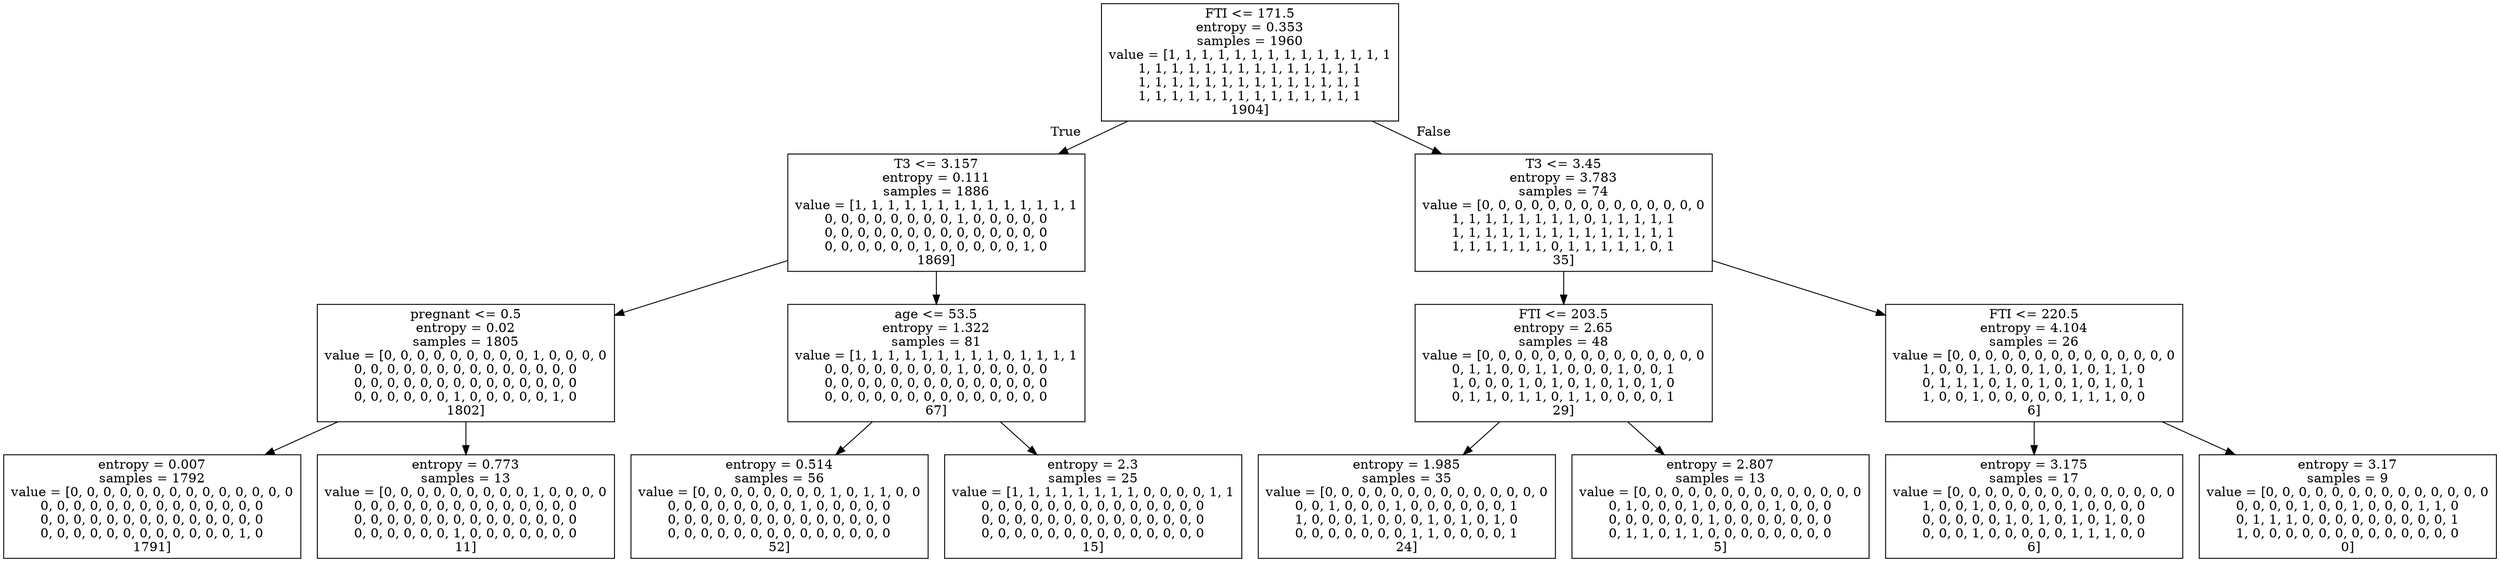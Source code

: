 digraph Tree {
node [shape=box] ;
0 [label="FTI <= 171.5\nentropy = 0.353\nsamples = 1960\nvalue = [1, 1, 1, 1, 1, 1, 1, 1, 1, 1, 1, 1, 1, 1\n1, 1, 1, 1, 1, 1, 1, 1, 1, 1, 1, 1, 1, 1\n1, 1, 1, 1, 1, 1, 1, 1, 1, 1, 1, 1, 1, 1\n1, 1, 1, 1, 1, 1, 1, 1, 1, 1, 1, 1, 1, 1\n1904]"] ;
1 [label="T3 <= 3.157\nentropy = 0.111\nsamples = 1886\nvalue = [1, 1, 1, 1, 1, 1, 1, 1, 1, 1, 1, 1, 1, 1\n0, 0, 0, 0, 0, 0, 0, 0, 1, 0, 0, 0, 0, 0\n0, 0, 0, 0, 0, 0, 0, 0, 0, 0, 0, 0, 0, 0\n0, 0, 0, 0, 0, 0, 1, 0, 0, 0, 0, 0, 1, 0\n1869]"] ;
0 -> 1 [labeldistance=2.5, labelangle=45, headlabel="True"] ;
2 [label="pregnant <= 0.5\nentropy = 0.02\nsamples = 1805\nvalue = [0, 0, 0, 0, 0, 0, 0, 0, 0, 1, 0, 0, 0, 0\n0, 0, 0, 0, 0, 0, 0, 0, 0, 0, 0, 0, 0, 0\n0, 0, 0, 0, 0, 0, 0, 0, 0, 0, 0, 0, 0, 0\n0, 0, 0, 0, 0, 0, 1, 0, 0, 0, 0, 0, 1, 0\n1802]"] ;
1 -> 2 ;
3 [label="entropy = 0.007\nsamples = 1792\nvalue = [0, 0, 0, 0, 0, 0, 0, 0, 0, 0, 0, 0, 0, 0\n0, 0, 0, 0, 0, 0, 0, 0, 0, 0, 0, 0, 0, 0\n0, 0, 0, 0, 0, 0, 0, 0, 0, 0, 0, 0, 0, 0\n0, 0, 0, 0, 0, 0, 0, 0, 0, 0, 0, 0, 1, 0\n1791]"] ;
2 -> 3 ;
4 [label="entropy = 0.773\nsamples = 13\nvalue = [0, 0, 0, 0, 0, 0, 0, 0, 0, 1, 0, 0, 0, 0\n0, 0, 0, 0, 0, 0, 0, 0, 0, 0, 0, 0, 0, 0\n0, 0, 0, 0, 0, 0, 0, 0, 0, 0, 0, 0, 0, 0\n0, 0, 0, 0, 0, 0, 1, 0, 0, 0, 0, 0, 0, 0\n11]"] ;
2 -> 4 ;
5 [label="age <= 53.5\nentropy = 1.322\nsamples = 81\nvalue = [1, 1, 1, 1, 1, 1, 1, 1, 1, 0, 1, 1, 1, 1\n0, 0, 0, 0, 0, 0, 0, 0, 1, 0, 0, 0, 0, 0\n0, 0, 0, 0, 0, 0, 0, 0, 0, 0, 0, 0, 0, 0\n0, 0, 0, 0, 0, 0, 0, 0, 0, 0, 0, 0, 0, 0\n67]"] ;
1 -> 5 ;
6 [label="entropy = 0.514\nsamples = 56\nvalue = [0, 0, 0, 0, 0, 0, 0, 0, 1, 0, 1, 1, 0, 0\n0, 0, 0, 0, 0, 0, 0, 0, 1, 0, 0, 0, 0, 0\n0, 0, 0, 0, 0, 0, 0, 0, 0, 0, 0, 0, 0, 0\n0, 0, 0, 0, 0, 0, 0, 0, 0, 0, 0, 0, 0, 0\n52]"] ;
5 -> 6 ;
7 [label="entropy = 2.3\nsamples = 25\nvalue = [1, 1, 1, 1, 1, 1, 1, 1, 0, 0, 0, 0, 1, 1\n0, 0, 0, 0, 0, 0, 0, 0, 0, 0, 0, 0, 0, 0\n0, 0, 0, 0, 0, 0, 0, 0, 0, 0, 0, 0, 0, 0\n0, 0, 0, 0, 0, 0, 0, 0, 0, 0, 0, 0, 0, 0\n15]"] ;
5 -> 7 ;
8 [label="T3 <= 3.45\nentropy = 3.783\nsamples = 74\nvalue = [0, 0, 0, 0, 0, 0, 0, 0, 0, 0, 0, 0, 0, 0\n1, 1, 1, 1, 1, 1, 1, 1, 0, 1, 1, 1, 1, 1\n1, 1, 1, 1, 1, 1, 1, 1, 1, 1, 1, 1, 1, 1\n1, 1, 1, 1, 1, 1, 0, 1, 1, 1, 1, 1, 0, 1\n35]"] ;
0 -> 8 [labeldistance=2.5, labelangle=-45, headlabel="False"] ;
9 [label="FTI <= 203.5\nentropy = 2.65\nsamples = 48\nvalue = [0, 0, 0, 0, 0, 0, 0, 0, 0, 0, 0, 0, 0, 0\n0, 1, 1, 0, 0, 1, 1, 0, 0, 0, 1, 0, 0, 1\n1, 0, 0, 0, 1, 0, 1, 0, 1, 0, 1, 0, 1, 0\n0, 1, 1, 0, 1, 1, 0, 1, 1, 0, 0, 0, 0, 1\n29]"] ;
8 -> 9 ;
10 [label="entropy = 1.985\nsamples = 35\nvalue = [0, 0, 0, 0, 0, 0, 0, 0, 0, 0, 0, 0, 0, 0\n0, 0, 1, 0, 0, 0, 1, 0, 0, 0, 0, 0, 0, 1\n1, 0, 0, 0, 1, 0, 0, 0, 1, 0, 1, 0, 1, 0\n0, 0, 0, 0, 0, 0, 0, 1, 1, 0, 0, 0, 0, 1\n24]"] ;
9 -> 10 ;
11 [label="entropy = 2.807\nsamples = 13\nvalue = [0, 0, 0, 0, 0, 0, 0, 0, 0, 0, 0, 0, 0, 0\n0, 1, 0, 0, 0, 1, 0, 0, 0, 0, 1, 0, 0, 0\n0, 0, 0, 0, 0, 0, 1, 0, 0, 0, 0, 0, 0, 0\n0, 1, 1, 0, 1, 1, 0, 0, 0, 0, 0, 0, 0, 0\n5]"] ;
9 -> 11 ;
12 [label="FTI <= 220.5\nentropy = 4.104\nsamples = 26\nvalue = [0, 0, 0, 0, 0, 0, 0, 0, 0, 0, 0, 0, 0, 0\n1, 0, 0, 1, 1, 0, 0, 1, 0, 1, 0, 1, 1, 0\n0, 1, 1, 1, 0, 1, 0, 1, 0, 1, 0, 1, 0, 1\n1, 0, 0, 1, 0, 0, 0, 0, 0, 1, 1, 1, 0, 0\n6]"] ;
8 -> 12 ;
13 [label="entropy = 3.175\nsamples = 17\nvalue = [0, 0, 0, 0, 0, 0, 0, 0, 0, 0, 0, 0, 0, 0\n1, 0, 0, 1, 0, 0, 0, 0, 0, 1, 0, 0, 0, 0\n0, 0, 0, 0, 0, 1, 0, 1, 0, 1, 0, 1, 0, 0\n0, 0, 0, 1, 0, 0, 0, 0, 0, 1, 1, 1, 0, 0\n6]"] ;
12 -> 13 ;
14 [label="entropy = 3.17\nsamples = 9\nvalue = [0, 0, 0, 0, 0, 0, 0, 0, 0, 0, 0, 0, 0, 0\n0, 0, 0, 0, 1, 0, 0, 1, 0, 0, 0, 1, 1, 0\n0, 1, 1, 1, 0, 0, 0, 0, 0, 0, 0, 0, 0, 1\n1, 0, 0, 0, 0, 0, 0, 0, 0, 0, 0, 0, 0, 0\n0]"] ;
12 -> 14 ;
}